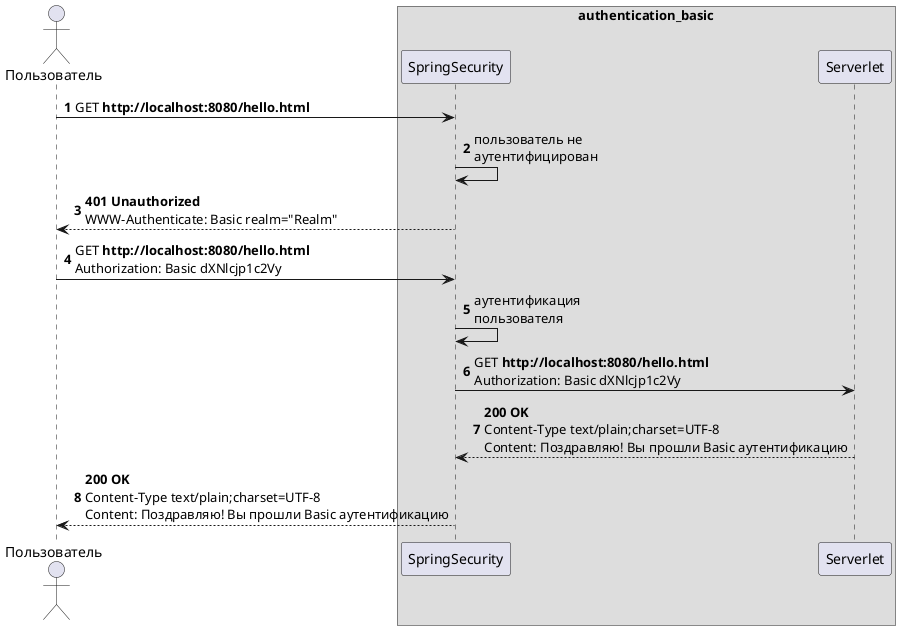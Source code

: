 @startuml

autonumber

actor Пользователь
box authentication_basic
    participant SpringSecurity
    participant Serverlet
end box

Пользователь -> SpringSecurity: GET <b>http://localhost:8080/hello.html</b>
SpringSecurity -> SpringSecurity: пользователь не\nаутентифицирован
SpringSecurity --> Пользователь: <b>401 Unauthorized</b>\nWWW-Authenticate: Basic realm="Realm"
Пользователь -> SpringSecurity: GET <b>http://localhost:8080/hello.html</b>\nAuthorization: Basic dXNlcjp1c2Vy
SpringSecurity -> SpringSecurity: аутентификация\nпользователя
SpringSecurity -> Serverlet: GET <b>http://localhost:8080/hello.html</b>\nAuthorization: Basic dXNlcjp1c2Vy
Serverlet --> SpringSecurity: <b>200 OK</b>\nContent-Type text/plain;charset=UTF-8\nContent: Поздравляю! Вы прошли Basic аутентификацию
SpringSecurity --> Пользователь: <b>200 OK</b>\nContent-Type text/plain;charset=UTF-8\nContent: Поздравляю! Вы прошли Basic аутентификацию

@enduml